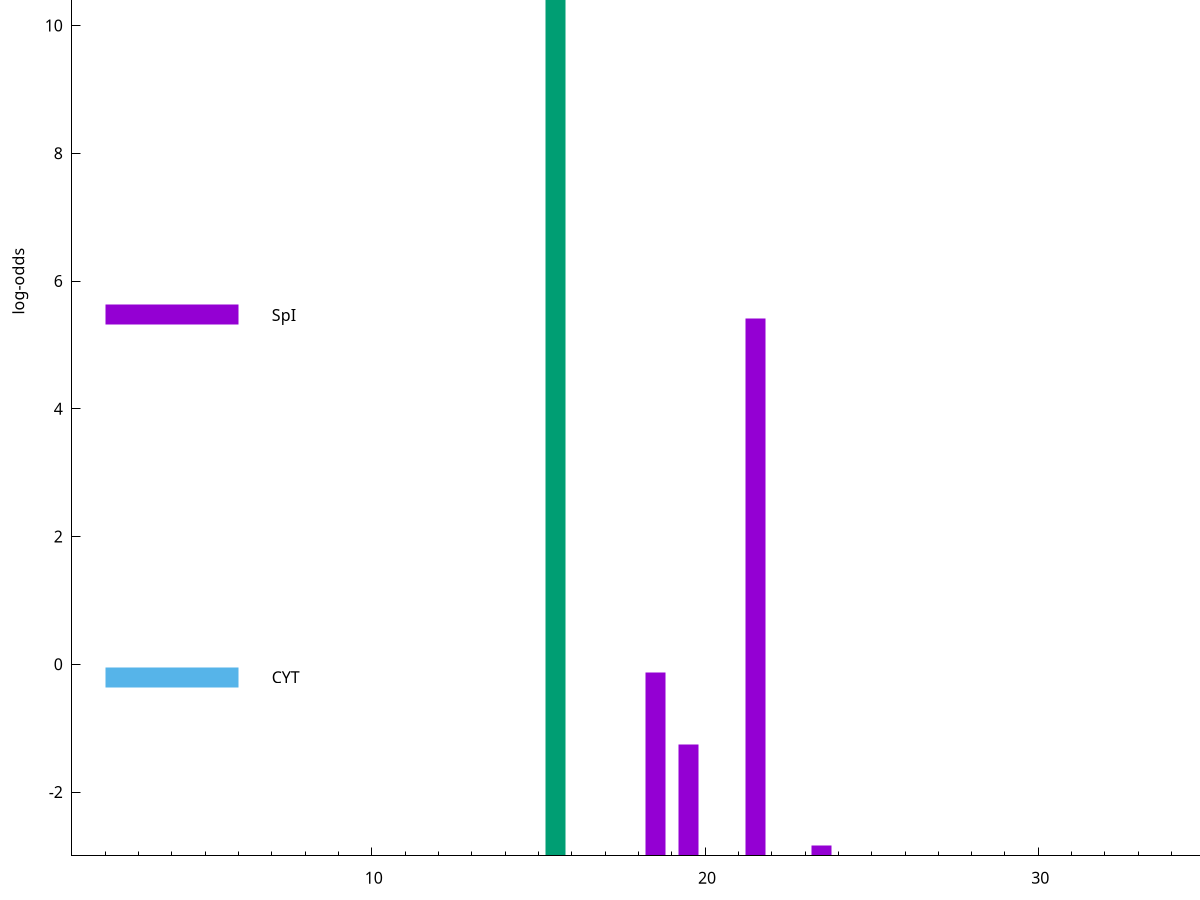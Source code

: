 set title "LipoP predictions for SRR4065679.gff"
set size 2., 1.4
set xrange [1:70] 
set mxtics 10
set yrange [-3:15]
set y2range [0:18]
set ylabel "log-odds"
set term postscript eps color solid "Helvetica" 30
set output "SRR4065679.gff14.eps"
set arrow from 2,12.1288 to 6,12.1288 nohead lt 2 lw 20
set label "SpII" at 7,12.1288
set arrow from 2,5.47113 to 6,5.47113 nohead lt 1 lw 20
set label "SpI" at 7,5.47113
set arrow from 2,-0.200913 to 6,-0.200913 nohead lt 3 lw 20
set label "CYT" at 7,-0.200913
set arrow from 2,12.1288 to 6,12.1288 nohead lt 2 lw 20
set label "SpII" at 7,12.1288
# NOTE: The scores below are the log-odds scores with the threshold
# NOTE: subtracted (a hack to make gnuplot make the histogram all
# NOTE: look nice).
plot "-" axes x1y2 title "" with impulses lt 2 lw 20, "-" axes x1y2 title "" with impulses lt 1 lw 20
15.500000 15.128800
e
21.500000 8.418740
18.500000 2.864522
19.500000 1.742060
23.500000 0.166980
e
exit
